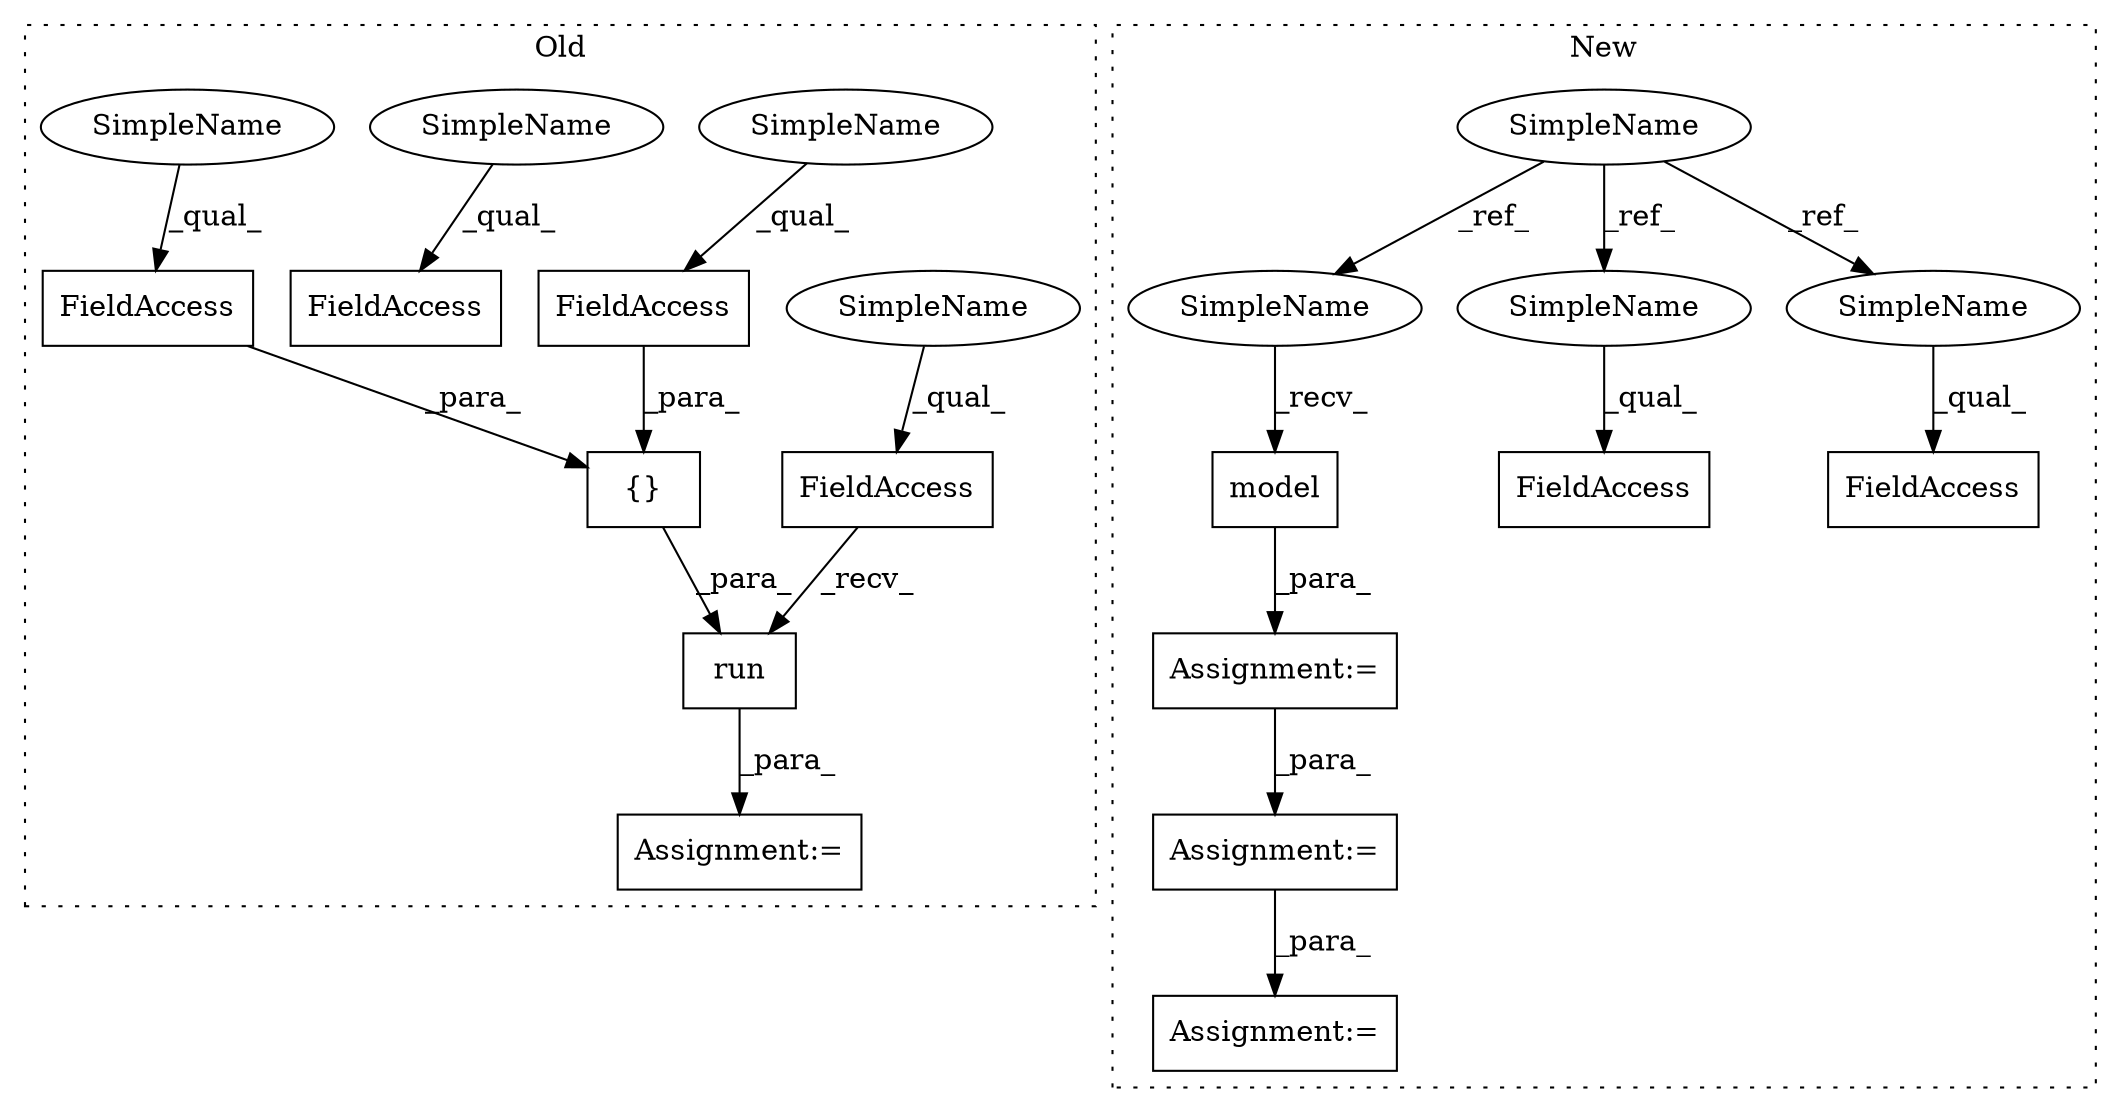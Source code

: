 digraph G {
subgraph cluster0 {
1 [label="{}" a="4" s="2451,2517" l="1,1" shape="box"];
3 [label="Assignment:=" a="7" s="2426" l="2" shape="box"];
6 [label="FieldAccess" a="22" s="2509" l="8" shape="box"];
7 [label="run" a="32" s="2438,2528" l="4,1" shape="box"];
8 [label="FieldAccess" a="22" s="2428" l="9" shape="box"];
10 [label="FieldAccess" a="22" s="2537" l="17" shape="box"];
13 [label="FieldAccess" a="22" s="2499" l="9" shape="box"];
18 [label="SimpleName" a="42" s="2428" l="4" shape="ellipse"];
19 [label="SimpleName" a="42" s="2509" l="4" shape="ellipse"];
20 [label="SimpleName" a="42" s="2537" l="4" shape="ellipse"];
21 [label="SimpleName" a="42" s="2499" l="4" shape="ellipse"];
label = "Old";
style="dotted";
}
subgraph cluster1 {
2 [label="model" a="32" s="3772,3779" l="6,1" shape="box"];
4 [label="Assignment:=" a="7" s="3828" l="2" shape="box"];
5 [label="Assignment:=" a="7" s="3792" l="1" shape="box"];
9 [label="SimpleName" a="42" s="3049" l="4" shape="ellipse"];
11 [label="FieldAccess" a="22" s="3649" l="14" shape="box"];
12 [label="FieldAccess" a="22" s="3907" l="14" shape="box"];
14 [label="Assignment:=" a="7" s="3766" l="1" shape="box"];
15 [label="SimpleName" a="42" s="3767" l="4" shape="ellipse"];
16 [label="SimpleName" a="42" s="3649" l="4" shape="ellipse"];
17 [label="SimpleName" a="42" s="3907" l="4" shape="ellipse"];
label = "New";
style="dotted";
}
1 -> 7 [label="_para_"];
2 -> 14 [label="_para_"];
5 -> 4 [label="_para_"];
6 -> 1 [label="_para_"];
7 -> 3 [label="_para_"];
8 -> 7 [label="_recv_"];
9 -> 15 [label="_ref_"];
9 -> 16 [label="_ref_"];
9 -> 17 [label="_ref_"];
13 -> 1 [label="_para_"];
14 -> 5 [label="_para_"];
15 -> 2 [label="_recv_"];
16 -> 11 [label="_qual_"];
17 -> 12 [label="_qual_"];
18 -> 8 [label="_qual_"];
19 -> 6 [label="_qual_"];
20 -> 10 [label="_qual_"];
21 -> 13 [label="_qual_"];
}